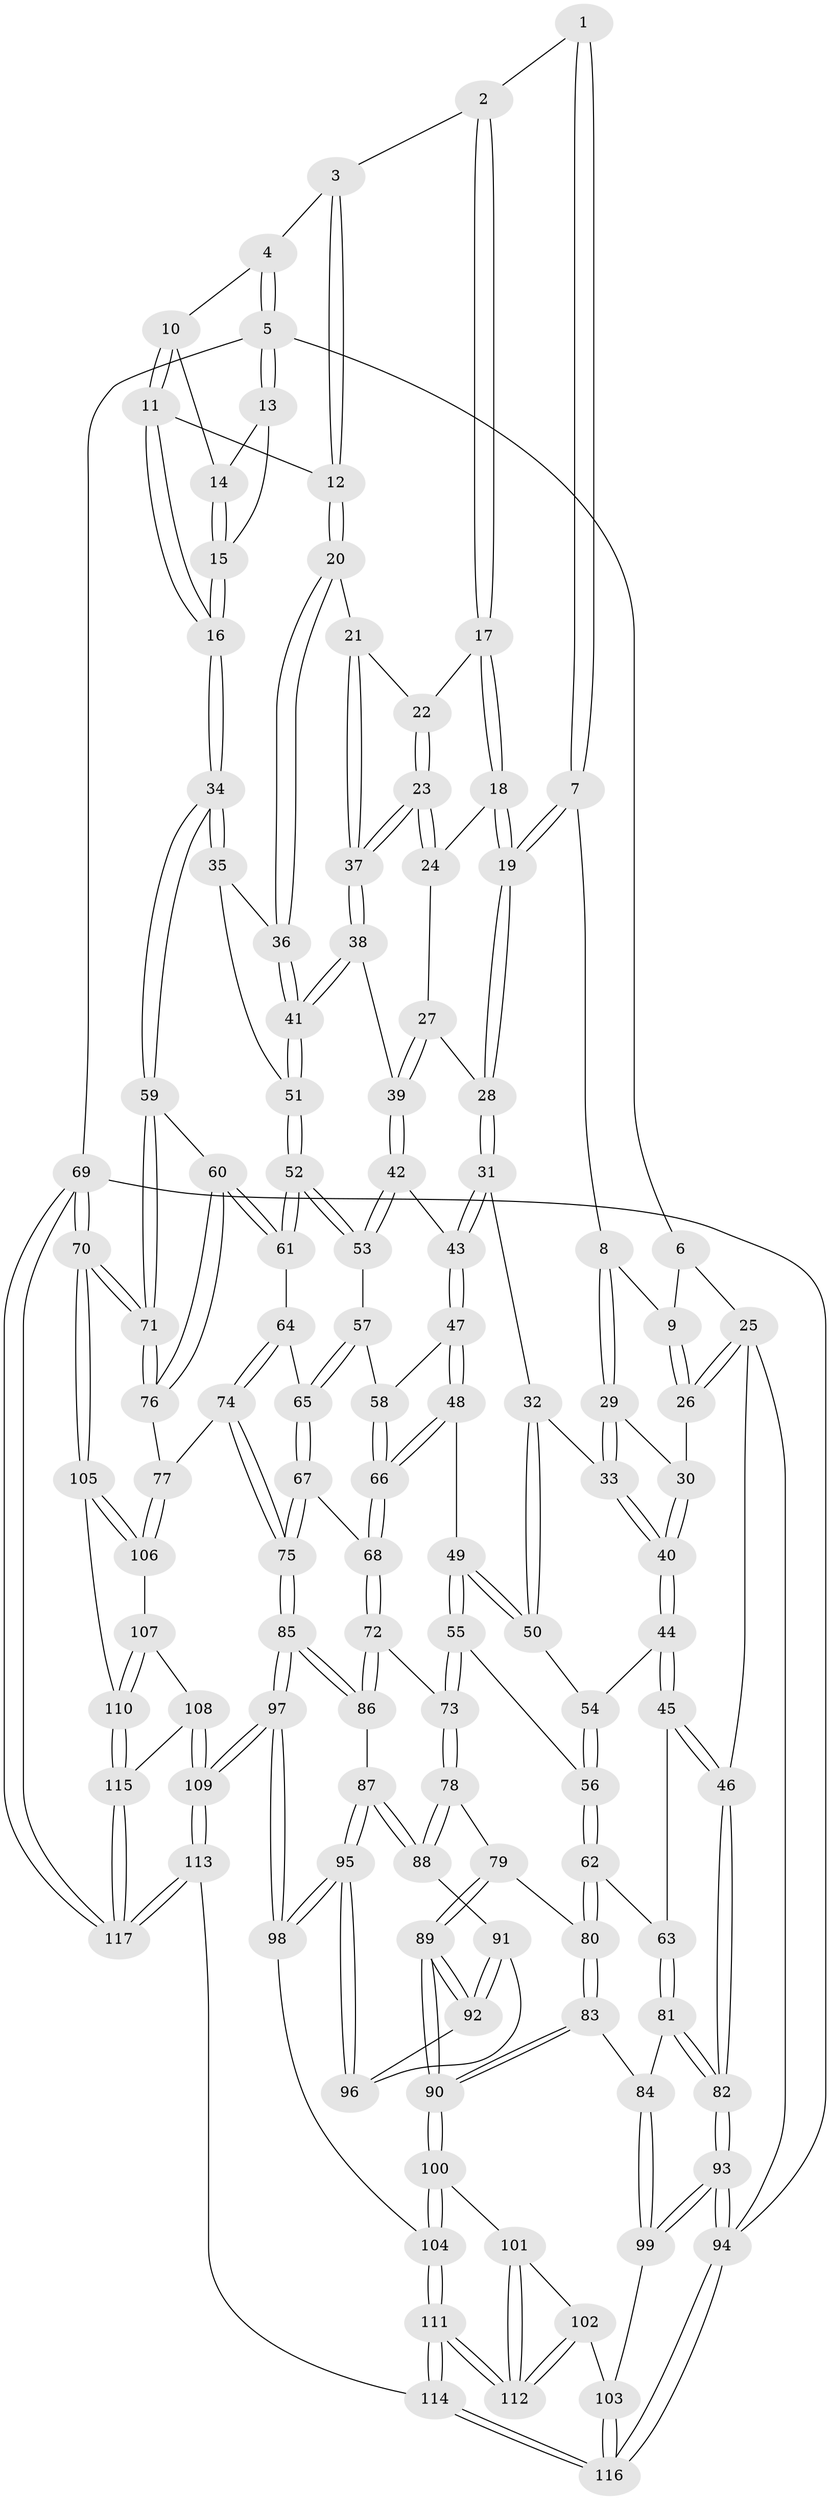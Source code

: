 // Generated by graph-tools (version 1.1) at 2025/00/03/09/25 05:00:10]
// undirected, 117 vertices, 289 edges
graph export_dot {
graph [start="1"]
  node [color=gray90,style=filled];
  1 [pos="+0.3428526962746354+0"];
  2 [pos="+0.5291677146472145+0"];
  3 [pos="+0.7954244343946871+0"];
  4 [pos="+0.9590558902823473+0"];
  5 [pos="+1+0"];
  6 [pos="+0.27009729260872317+0"];
  7 [pos="+0.2944225944901195+0.16869856217248547"];
  8 [pos="+0.21909975449796584+0.15925639758431423"];
  9 [pos="+0.16553780573681443+0.08098814875576689"];
  10 [pos="+0.9460103820553599+0.09664569151303404"];
  11 [pos="+0.8615354126646694+0.18094654833463744"];
  12 [pos="+0.8277864951002138+0.17781458817733978"];
  13 [pos="+1+0"];
  14 [pos="+0.960393267313764+0.10042751203633596"];
  15 [pos="+1+0.3072235603894487"];
  16 [pos="+1+0.3255469830403923"];
  17 [pos="+0.5278832870975225+0"];
  18 [pos="+0.49460803406814274+0.03199041871666216"];
  19 [pos="+0.3722873079278391+0.19778647682197334"];
  20 [pos="+0.8028882470312642+0.1989975402137219"];
  21 [pos="+0.7636630545121614+0.20070329061159795"];
  22 [pos="+0.5508306111345057+0"];
  23 [pos="+0.6450852292611502+0.25547558759857714"];
  24 [pos="+0.5383659595760953+0.2112739836705124"];
  25 [pos="+0+0.15211045133453013"];
  26 [pos="+0+0.159486093879189"];
  27 [pos="+0.4989333147835705+0.260427706067709"];
  28 [pos="+0.37968285775436583+0.23772455763971218"];
  29 [pos="+0.218077184381699+0.16171821180933746"];
  30 [pos="+0.07581443755286564+0.25140715976942546"];
  31 [pos="+0.3611148605927151+0.3099136696495511"];
  32 [pos="+0.3599224662916393+0.3110189045902696"];
  33 [pos="+0.19311622301858425+0.33561580964509363"];
  34 [pos="+1+0.46706527379988727"];
  35 [pos="+0.8607719510953229+0.36803620777086726"];
  36 [pos="+0.8092913720730807+0.2520773792090504"];
  37 [pos="+0.6496591554722592+0.2606098749639581"];
  38 [pos="+0.6357171673339305+0.30631895389806063"];
  39 [pos="+0.5581540744383863+0.3497934603204751"];
  40 [pos="+0.1731675195016156+0.3525744825288971"];
  41 [pos="+0.7150404258350225+0.39115016027470306"];
  42 [pos="+0.5420283700050118+0.37560557493686964"];
  43 [pos="+0.5163022783091054+0.4017922332333903"];
  44 [pos="+0.152573520213982+0.4179987460129601"];
  45 [pos="+0.10536975589953039+0.47479592368582385"];
  46 [pos="+0+0.5077858412814463"];
  47 [pos="+0.5082348168983087+0.454395067319748"];
  48 [pos="+0.43884475672592343+0.5078498785952971"];
  49 [pos="+0.4247526977665068+0.5167523324495146"];
  50 [pos="+0.3460007783678424+0.42404171657912576"];
  51 [pos="+0.7356016544518088+0.439338579168665"];
  52 [pos="+0.7298692471658142+0.46678794039934257"];
  53 [pos="+0.7037586048106783+0.47116137445699996"];
  54 [pos="+0.28702483893775665+0.4482163172068251"];
  55 [pos="+0.40615912180115943+0.5578912152870751"];
  56 [pos="+0.3007094164067584+0.5502423925171971"];
  57 [pos="+0.6147853598852194+0.5076223067602501"];
  58 [pos="+0.5694726931601881+0.5004731127929292"];
  59 [pos="+1+0.4961944685779277"];
  60 [pos="+0.8636149406583107+0.5560952230148636"];
  61 [pos="+0.7426712340587689+0.4886804633142825"];
  62 [pos="+0.23176665278273945+0.5789837587645681"];
  63 [pos="+0.1844628954812265+0.5688822485656149"];
  64 [pos="+0.7020747446870135+0.5964889208067633"];
  65 [pos="+0.6316122376099803+0.5878388840416778"];
  66 [pos="+0.5548278051268803+0.5911718561351368"];
  67 [pos="+0.5988536941346592+0.6214511457538259"];
  68 [pos="+0.5567293751334887+0.6265094914749169"];
  69 [pos="+1+1"];
  70 [pos="+1+0.7450436472540837"];
  71 [pos="+1+0.6567975123350178"];
  72 [pos="+0.5345882911623733+0.6467161799901164"];
  73 [pos="+0.41346718201185845+0.5926599111310507"];
  74 [pos="+0.739243097587366+0.7233106711559585"];
  75 [pos="+0.7160218903771889+0.7339980138387565"];
  76 [pos="+0.7781016326456346+0.7122296067557559"];
  77 [pos="+0.7663284749241982+0.7238597658511376"];
  78 [pos="+0.3907059874672047+0.6468094723308707"];
  79 [pos="+0.3538727660929266+0.6819654199842387"];
  80 [pos="+0.27702904244300375+0.6546327655475206"];
  81 [pos="+0.15529391844314588+0.6754837435951089"];
  82 [pos="+0+0.5938788253504123"];
  83 [pos="+0.22990867159142325+0.7207385735020706"];
  84 [pos="+0.16228967584850956+0.73614645680218"];
  85 [pos="+0.6365168048535369+0.8002465147175503"];
  86 [pos="+0.5390766651941933+0.7327128438519246"];
  87 [pos="+0.49571050532851263+0.7455153523751855"];
  88 [pos="+0.4767605535710568+0.7405064213769524"];
  89 [pos="+0.3416410316592732+0.7747638285585845"];
  90 [pos="+0.3399439758728136+0.7769984502570219"];
  91 [pos="+0.4376837240488624+0.7534965737003708"];
  92 [pos="+0.35608807947624804+0.7739721985559881"];
  93 [pos="+0+0.8967503794139284"];
  94 [pos="+0+1"];
  95 [pos="+0.4647543188402952+0.8209893764075414"];
  96 [pos="+0.43514346704939805+0.8040970573023282"];
  97 [pos="+0.6173897057979563+0.9256895928547517"];
  98 [pos="+0.46460681728059017+0.8536696820965592"];
  99 [pos="+0.12766118478559668+0.80284004067163"];
  100 [pos="+0.3298148148640138+0.8155980340959087"];
  101 [pos="+0.2901805541416719+0.8425065821404911"];
  102 [pos="+0.2364560337808121+0.8644107669014214"];
  103 [pos="+0.22457336156973656+0.8674990832747471"];
  104 [pos="+0.4030522362403017+0.8791869307722923"];
  105 [pos="+1+0.7891907080445085"];
  106 [pos="+0.795662117298443+0.7574202401092626"];
  107 [pos="+0.8244089269049649+0.836794898168048"];
  108 [pos="+0.7699514248769436+0.9045616030494499"];
  109 [pos="+0.6208535991613668+0.9436396656243434"];
  110 [pos="+0.9012802298914286+0.8861455032042241"];
  111 [pos="+0.39938581635496273+1"];
  112 [pos="+0.371100369457404+1"];
  113 [pos="+0.5875552695620524+1"];
  114 [pos="+0.4267790368310744+1"];
  115 [pos="+0.8759911329502462+0.9925685337217801"];
  116 [pos="+0.18572645468847318+1"];
  117 [pos="+0.9057914398891914+1"];
  1 -- 2;
  1 -- 7;
  1 -- 7;
  2 -- 3;
  2 -- 17;
  2 -- 17;
  3 -- 4;
  3 -- 12;
  3 -- 12;
  4 -- 5;
  4 -- 5;
  4 -- 10;
  5 -- 6;
  5 -- 13;
  5 -- 13;
  5 -- 69;
  6 -- 9;
  6 -- 25;
  7 -- 8;
  7 -- 19;
  7 -- 19;
  8 -- 9;
  8 -- 29;
  8 -- 29;
  9 -- 26;
  9 -- 26;
  10 -- 11;
  10 -- 11;
  10 -- 14;
  11 -- 12;
  11 -- 16;
  11 -- 16;
  12 -- 20;
  12 -- 20;
  13 -- 14;
  13 -- 15;
  14 -- 15;
  14 -- 15;
  15 -- 16;
  15 -- 16;
  16 -- 34;
  16 -- 34;
  17 -- 18;
  17 -- 18;
  17 -- 22;
  18 -- 19;
  18 -- 19;
  18 -- 24;
  19 -- 28;
  19 -- 28;
  20 -- 21;
  20 -- 36;
  20 -- 36;
  21 -- 22;
  21 -- 37;
  21 -- 37;
  22 -- 23;
  22 -- 23;
  23 -- 24;
  23 -- 24;
  23 -- 37;
  23 -- 37;
  24 -- 27;
  25 -- 26;
  25 -- 26;
  25 -- 46;
  25 -- 94;
  26 -- 30;
  27 -- 28;
  27 -- 39;
  27 -- 39;
  28 -- 31;
  28 -- 31;
  29 -- 30;
  29 -- 33;
  29 -- 33;
  30 -- 40;
  30 -- 40;
  31 -- 32;
  31 -- 43;
  31 -- 43;
  32 -- 33;
  32 -- 50;
  32 -- 50;
  33 -- 40;
  33 -- 40;
  34 -- 35;
  34 -- 35;
  34 -- 59;
  34 -- 59;
  35 -- 36;
  35 -- 51;
  36 -- 41;
  36 -- 41;
  37 -- 38;
  37 -- 38;
  38 -- 39;
  38 -- 41;
  38 -- 41;
  39 -- 42;
  39 -- 42;
  40 -- 44;
  40 -- 44;
  41 -- 51;
  41 -- 51;
  42 -- 43;
  42 -- 53;
  42 -- 53;
  43 -- 47;
  43 -- 47;
  44 -- 45;
  44 -- 45;
  44 -- 54;
  45 -- 46;
  45 -- 46;
  45 -- 63;
  46 -- 82;
  46 -- 82;
  47 -- 48;
  47 -- 48;
  47 -- 58;
  48 -- 49;
  48 -- 66;
  48 -- 66;
  49 -- 50;
  49 -- 50;
  49 -- 55;
  49 -- 55;
  50 -- 54;
  51 -- 52;
  51 -- 52;
  52 -- 53;
  52 -- 53;
  52 -- 61;
  52 -- 61;
  53 -- 57;
  54 -- 56;
  54 -- 56;
  55 -- 56;
  55 -- 73;
  55 -- 73;
  56 -- 62;
  56 -- 62;
  57 -- 58;
  57 -- 65;
  57 -- 65;
  58 -- 66;
  58 -- 66;
  59 -- 60;
  59 -- 71;
  59 -- 71;
  60 -- 61;
  60 -- 61;
  60 -- 76;
  60 -- 76;
  61 -- 64;
  62 -- 63;
  62 -- 80;
  62 -- 80;
  63 -- 81;
  63 -- 81;
  64 -- 65;
  64 -- 74;
  64 -- 74;
  65 -- 67;
  65 -- 67;
  66 -- 68;
  66 -- 68;
  67 -- 68;
  67 -- 75;
  67 -- 75;
  68 -- 72;
  68 -- 72;
  69 -- 70;
  69 -- 70;
  69 -- 117;
  69 -- 117;
  69 -- 94;
  70 -- 71;
  70 -- 71;
  70 -- 105;
  70 -- 105;
  71 -- 76;
  71 -- 76;
  72 -- 73;
  72 -- 86;
  72 -- 86;
  73 -- 78;
  73 -- 78;
  74 -- 75;
  74 -- 75;
  74 -- 77;
  75 -- 85;
  75 -- 85;
  76 -- 77;
  77 -- 106;
  77 -- 106;
  78 -- 79;
  78 -- 88;
  78 -- 88;
  79 -- 80;
  79 -- 89;
  79 -- 89;
  80 -- 83;
  80 -- 83;
  81 -- 82;
  81 -- 82;
  81 -- 84;
  82 -- 93;
  82 -- 93;
  83 -- 84;
  83 -- 90;
  83 -- 90;
  84 -- 99;
  84 -- 99;
  85 -- 86;
  85 -- 86;
  85 -- 97;
  85 -- 97;
  86 -- 87;
  87 -- 88;
  87 -- 88;
  87 -- 95;
  87 -- 95;
  88 -- 91;
  89 -- 90;
  89 -- 90;
  89 -- 92;
  89 -- 92;
  90 -- 100;
  90 -- 100;
  91 -- 92;
  91 -- 92;
  91 -- 96;
  92 -- 96;
  93 -- 94;
  93 -- 94;
  93 -- 99;
  93 -- 99;
  94 -- 116;
  94 -- 116;
  95 -- 96;
  95 -- 96;
  95 -- 98;
  95 -- 98;
  97 -- 98;
  97 -- 98;
  97 -- 109;
  97 -- 109;
  98 -- 104;
  99 -- 103;
  100 -- 101;
  100 -- 104;
  100 -- 104;
  101 -- 102;
  101 -- 112;
  101 -- 112;
  102 -- 103;
  102 -- 112;
  102 -- 112;
  103 -- 116;
  103 -- 116;
  104 -- 111;
  104 -- 111;
  105 -- 106;
  105 -- 106;
  105 -- 110;
  106 -- 107;
  107 -- 108;
  107 -- 110;
  107 -- 110;
  108 -- 109;
  108 -- 109;
  108 -- 115;
  109 -- 113;
  109 -- 113;
  110 -- 115;
  110 -- 115;
  111 -- 112;
  111 -- 112;
  111 -- 114;
  111 -- 114;
  113 -- 114;
  113 -- 117;
  113 -- 117;
  114 -- 116;
  114 -- 116;
  115 -- 117;
  115 -- 117;
}

